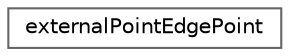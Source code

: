 digraph "Graphical Class Hierarchy"
{
 // LATEX_PDF_SIZE
  bgcolor="transparent";
  edge [fontname=Helvetica,fontsize=10,labelfontname=Helvetica,labelfontsize=10];
  node [fontname=Helvetica,fontsize=10,shape=box,height=0.2,width=0.4];
  rankdir="LR";
  Node0 [id="Node000000",label="externalPointEdgePoint",height=0.2,width=0.4,color="grey40", fillcolor="white", style="filled",URL="$classFoam_1_1externalPointEdgePoint.html",tooltip="Holds information regarding nearest wall point. Used in PointEdgeWave. (so not standard FaceCellWave)..."];
}

